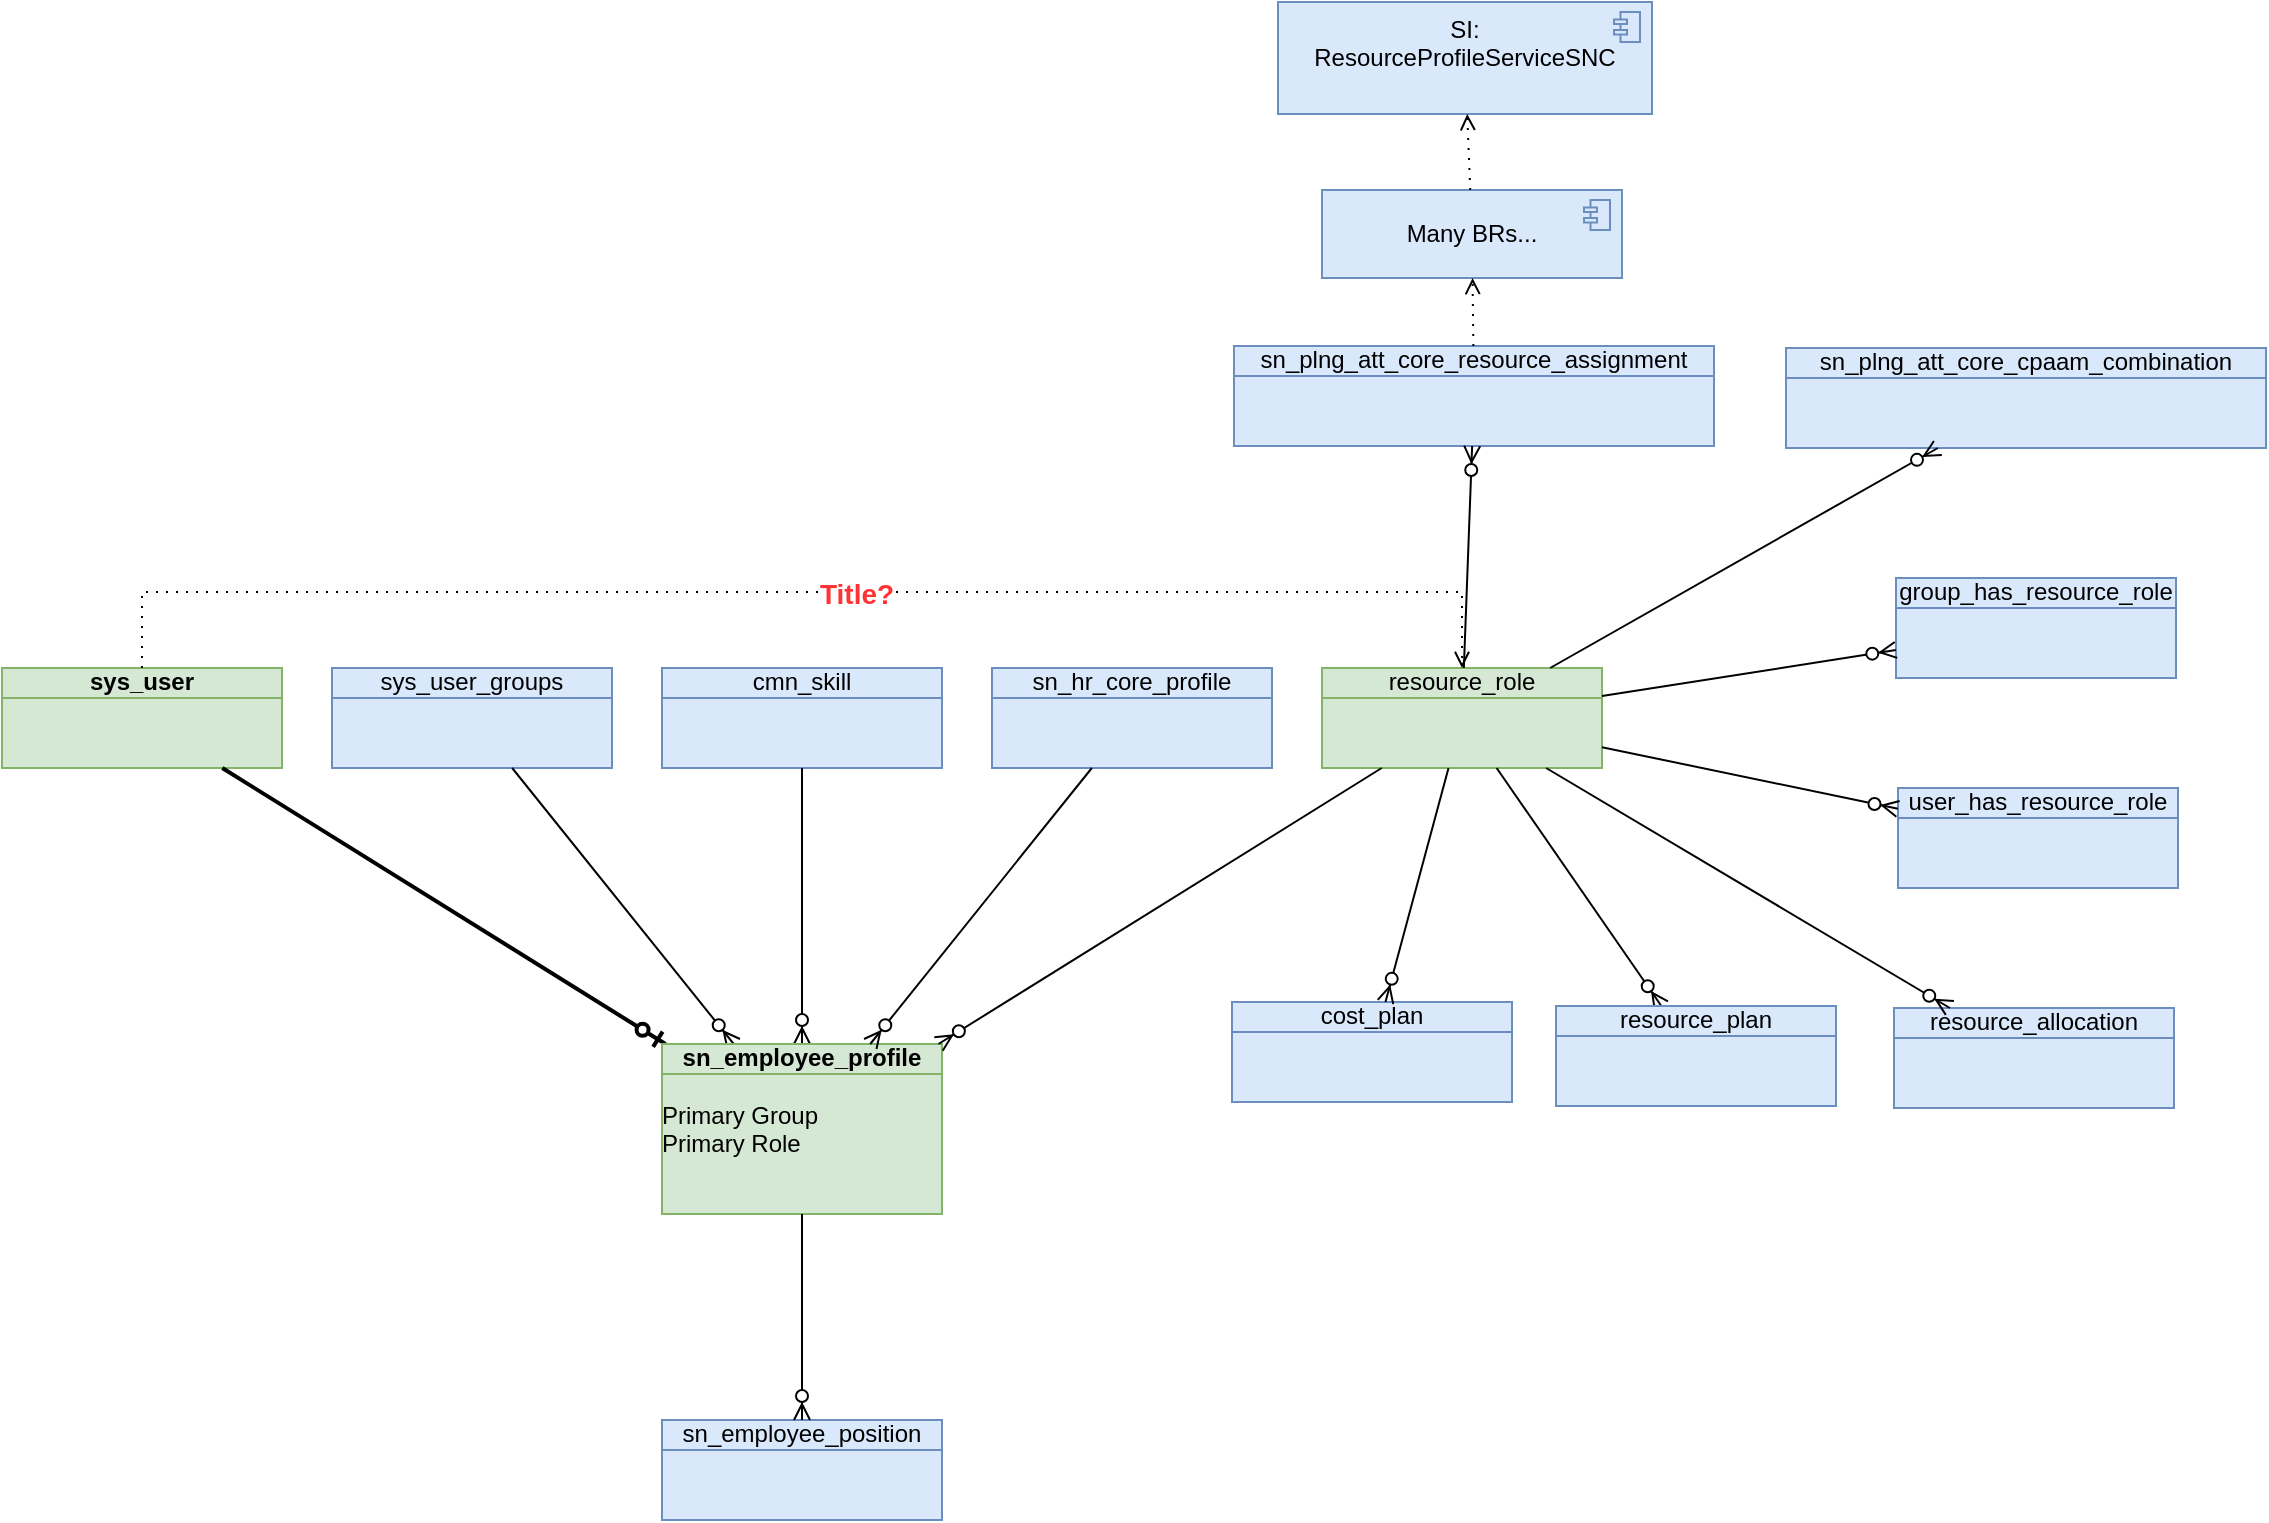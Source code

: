 <mxfile version="26.0.15" pages="2">
  <diagram name="em_profile" id="d97N8e0JE2c1j5f707Qw">
    <mxGraphModel dx="1408" dy="2824" grid="0" gridSize="10" guides="0" tooltips="1" connect="0" arrows="0" fold="1" page="1" pageScale="1" pageWidth="1169" pageHeight="827" math="0" shadow="0">
      <root>
        <mxCell id="4w6Gn6E8KWmjJ692-3vZ-0" />
        <mxCell id="4w6Gn6E8KWmjJ692-3vZ-1" parent="4w6Gn6E8KWmjJ692-3vZ-0" />
        <mxCell id="4w6Gn6E8KWmjJ692-3vZ-5" value="sys_user" style="html=1;outlineConnect=0;whiteSpace=wrap;fillColor=#d5e8d4;shape=mxgraph.archimate3.businessObject;overflow=fill;strokeColor=#82b366;fontStyle=1" parent="4w6Gn6E8KWmjJ692-3vZ-1" vertex="1">
          <mxGeometry x="19" y="-1291" width="140" height="50" as="geometry" />
        </mxCell>
        <mxCell id="4w6Gn6E8KWmjJ692-3vZ-6" value="" style="fontSize=12;html=1;endArrow=ERzeroToOne;endFill=0;rounded=0;fontStyle=1;strokeWidth=2;" parent="4w6Gn6E8KWmjJ692-3vZ-1" source="4w6Gn6E8KWmjJ692-3vZ-5" target="4w6Gn6E8KWmjJ692-3vZ-29" edge="1">
          <mxGeometry width="100" height="100" relative="1" as="geometry">
            <mxPoint x="192" y="-800" as="sourcePoint" />
            <mxPoint x="466" y="-1029" as="targetPoint" />
          </mxGeometry>
        </mxCell>
        <mxCell id="4w6Gn6E8KWmjJ692-3vZ-7" value="&lt;div&gt;sys_user_groups&lt;/div&gt;" style="html=1;outlineConnect=0;whiteSpace=wrap;fillColor=#dae8fc;shape=mxgraph.archimate3.businessObject;overflow=fill;strokeColor=#6c8ebf;" parent="4w6Gn6E8KWmjJ692-3vZ-1" vertex="1">
          <mxGeometry x="184" y="-1291" width="140" height="50" as="geometry" />
        </mxCell>
        <mxCell id="4w6Gn6E8KWmjJ692-3vZ-8" value="cmn_skill" style="html=1;outlineConnect=0;whiteSpace=wrap;fillColor=#dae8fc;shape=mxgraph.archimate3.businessObject;overflow=fill;strokeColor=#6c8ebf;" parent="4w6Gn6E8KWmjJ692-3vZ-1" vertex="1">
          <mxGeometry x="349" y="-1291" width="140" height="50" as="geometry" />
        </mxCell>
        <mxCell id="4w6Gn6E8KWmjJ692-3vZ-9" value="" style="fontSize=12;html=1;endArrow=ERzeroToMany;endFill=1;rounded=0;" parent="4w6Gn6E8KWmjJ692-3vZ-1" source="4w6Gn6E8KWmjJ692-3vZ-7" target="4w6Gn6E8KWmjJ692-3vZ-29" edge="1">
          <mxGeometry width="100" height="100" relative="1" as="geometry">
            <mxPoint x="945" y="-894" as="sourcePoint" />
            <mxPoint x="890" y="-1033" as="targetPoint" />
          </mxGeometry>
        </mxCell>
        <mxCell id="4w6Gn6E8KWmjJ692-3vZ-10" value="" style="fontSize=12;html=1;endArrow=ERzeroToMany;endFill=1;rounded=0;" parent="4w6Gn6E8KWmjJ692-3vZ-1" source="4w6Gn6E8KWmjJ692-3vZ-8" target="4w6Gn6E8KWmjJ692-3vZ-29" edge="1">
          <mxGeometry width="100" height="100" relative="1" as="geometry">
            <mxPoint x="147" y="-894" as="sourcePoint" />
            <mxPoint x="296.353" y="-1123" as="targetPoint" />
          </mxGeometry>
        </mxCell>
        <mxCell id="4w6Gn6E8KWmjJ692-3vZ-29" value="&lt;div&gt;sn_employee_profile&lt;/div&gt;&lt;div&gt;&lt;br&gt;&lt;/div&gt;&lt;div align=&quot;left&quot;&gt;&lt;span style=&quot;font-weight: normal;&quot;&gt;Primary Group&lt;/span&gt;&lt;/div&gt;&lt;div align=&quot;left&quot;&gt;&lt;span style=&quot;font-weight: normal;&quot;&gt;Primary Role&lt;/span&gt;&lt;br&gt;&lt;/div&gt;" style="html=1;outlineConnect=0;whiteSpace=wrap;fillColor=#d5e8d4;shape=mxgraph.archimate3.businessObject;overflow=fill;strokeColor=#82b366;fontStyle=1" parent="4w6Gn6E8KWmjJ692-3vZ-1" vertex="1">
          <mxGeometry x="349" y="-1103" width="140" height="85" as="geometry" />
        </mxCell>
        <mxCell id="4w6Gn6E8KWmjJ692-3vZ-30" value="&lt;div&gt;resource_role&lt;/div&gt;" style="html=1;outlineConnect=0;whiteSpace=wrap;fillColor=#d5e8d4;shape=mxgraph.archimate3.businessObject;overflow=fill;strokeColor=#82b366;" parent="4w6Gn6E8KWmjJ692-3vZ-1" vertex="1">
          <mxGeometry x="679" y="-1291" width="140" height="50" as="geometry" />
        </mxCell>
        <mxCell id="3O07Ml-EWj8RnMGS3ta7-0" value="sn_hr_core_profile" style="html=1;outlineConnect=0;whiteSpace=wrap;fillColor=#dae8fc;shape=mxgraph.archimate3.businessObject;overflow=fill;strokeColor=#6c8ebf;" parent="4w6Gn6E8KWmjJ692-3vZ-1" vertex="1">
          <mxGeometry x="514" y="-1291" width="140" height="50" as="geometry" />
        </mxCell>
        <mxCell id="3O07Ml-EWj8RnMGS3ta7-1" value="" style="fontSize=12;html=1;endArrow=ERzeroToMany;endFill=1;rounded=0;" parent="4w6Gn6E8KWmjJ692-3vZ-1" source="3O07Ml-EWj8RnMGS3ta7-0" target="4w6Gn6E8KWmjJ692-3vZ-29" edge="1">
          <mxGeometry width="100" height="100" relative="1" as="geometry">
            <mxPoint x="431" y="-1232" as="sourcePoint" />
            <mxPoint x="434" y="-1063" as="targetPoint" />
          </mxGeometry>
        </mxCell>
        <mxCell id="3O07Ml-EWj8RnMGS3ta7-2" value="" style="fontSize=12;html=1;endArrow=ERzeroToMany;endFill=1;rounded=0;" parent="4w6Gn6E8KWmjJ692-3vZ-1" source="4w6Gn6E8KWmjJ692-3vZ-30" target="4w6Gn6E8KWmjJ692-3vZ-29" edge="1">
          <mxGeometry width="100" height="100" relative="1" as="geometry">
            <mxPoint x="441" y="-1222" as="sourcePoint" />
            <mxPoint x="444" y="-1053" as="targetPoint" />
          </mxGeometry>
        </mxCell>
        <mxCell id="3O07Ml-EWj8RnMGS3ta7-3" value="sn_employee_position" style="html=1;outlineConnect=0;whiteSpace=wrap;fillColor=#dae8fc;shape=mxgraph.archimate3.businessObject;overflow=fill;strokeColor=#6c8ebf;" parent="4w6Gn6E8KWmjJ692-3vZ-1" vertex="1">
          <mxGeometry x="349" y="-915" width="140" height="50" as="geometry" />
        </mxCell>
        <mxCell id="3O07Ml-EWj8RnMGS3ta7-4" value="" style="fontSize=12;html=1;endArrow=ERzeroToMany;endFill=1;rounded=0;" parent="4w6Gn6E8KWmjJ692-3vZ-1" source="4w6Gn6E8KWmjJ692-3vZ-29" target="3O07Ml-EWj8RnMGS3ta7-3" edge="1">
          <mxGeometry width="100" height="100" relative="1" as="geometry">
            <mxPoint x="861" y="-1233" as="sourcePoint" />
            <mxPoint x="490" y="-1063" as="targetPoint" />
          </mxGeometry>
        </mxCell>
        <mxCell id="FMrTJflN7CP8rL19QtVt-0" value="cost_plan" style="html=1;outlineConnect=0;whiteSpace=wrap;fillColor=#dae8fc;shape=mxgraph.archimate3.businessObject;overflow=fill;strokeColor=#6c8ebf;" parent="4w6Gn6E8KWmjJ692-3vZ-1" vertex="1">
          <mxGeometry x="634" y="-1124" width="140" height="50" as="geometry" />
        </mxCell>
        <mxCell id="FMrTJflN7CP8rL19QtVt-1" value="" style="fontSize=12;html=1;endArrow=ERzeroToMany;endFill=1;rounded=0;" parent="4w6Gn6E8KWmjJ692-3vZ-1" source="4w6Gn6E8KWmjJ692-3vZ-30" target="FMrTJflN7CP8rL19QtVt-0" edge="1">
          <mxGeometry width="100" height="100" relative="1" as="geometry">
            <mxPoint x="715" y="-1231" as="sourcePoint" />
            <mxPoint x="473" y="-1093" as="targetPoint" />
          </mxGeometry>
        </mxCell>
        <mxCell id="FMrTJflN7CP8rL19QtVt-2" value="" style="fontSize=12;html=1;endArrow=ERzeroToMany;endFill=1;rounded=0;" parent="4w6Gn6E8KWmjJ692-3vZ-1" source="4w6Gn6E8KWmjJ692-3vZ-30" target="FMrTJflN7CP8rL19QtVt-3" edge="1">
          <mxGeometry width="100" height="100" relative="1" as="geometry">
            <mxPoint x="725" y="-1221" as="sourcePoint" />
            <mxPoint x="483" y="-1083" as="targetPoint" />
          </mxGeometry>
        </mxCell>
        <mxCell id="FMrTJflN7CP8rL19QtVt-3" value="resource_plan" style="html=1;outlineConnect=0;whiteSpace=wrap;fillColor=#dae8fc;shape=mxgraph.archimate3.businessObject;overflow=fill;strokeColor=#6c8ebf;" parent="4w6Gn6E8KWmjJ692-3vZ-1" vertex="1">
          <mxGeometry x="796" y="-1122" width="140" height="50" as="geometry" />
        </mxCell>
        <mxCell id="FMrTJflN7CP8rL19QtVt-4" value="resource_allocation" style="html=1;outlineConnect=0;whiteSpace=wrap;fillColor=#dae8fc;shape=mxgraph.archimate3.businessObject;overflow=fill;strokeColor=#6c8ebf;" parent="4w6Gn6E8KWmjJ692-3vZ-1" vertex="1">
          <mxGeometry x="965" y="-1121" width="140" height="50" as="geometry" />
        </mxCell>
        <mxCell id="FMrTJflN7CP8rL19QtVt-5" value="" style="fontSize=12;html=1;endArrow=ERzeroToMany;endFill=1;rounded=0;" parent="4w6Gn6E8KWmjJ692-3vZ-1" source="4w6Gn6E8KWmjJ692-3vZ-30" target="FMrTJflN7CP8rL19QtVt-4" edge="1">
          <mxGeometry width="100" height="100" relative="1" as="geometry">
            <mxPoint x="793" y="-1231" as="sourcePoint" />
            <mxPoint x="923" y="-1135" as="targetPoint" />
          </mxGeometry>
        </mxCell>
        <mxCell id="FMrTJflN7CP8rL19QtVt-6" value="sn_plng_att_core_resource_assignment" style="html=1;outlineConnect=0;whiteSpace=wrap;fillColor=#dae8fc;shape=mxgraph.archimate3.businessObject;overflow=fill;strokeColor=#6c8ebf;" parent="4w6Gn6E8KWmjJ692-3vZ-1" vertex="1">
          <mxGeometry x="635" y="-1452" width="240" height="50" as="geometry" />
        </mxCell>
        <mxCell id="FMrTJflN7CP8rL19QtVt-7" value="user_has_resource_role" style="html=1;outlineConnect=0;whiteSpace=wrap;fillColor=#dae8fc;shape=mxgraph.archimate3.businessObject;overflow=fill;strokeColor=#6c8ebf;" parent="4w6Gn6E8KWmjJ692-3vZ-1" vertex="1">
          <mxGeometry x="967" y="-1231" width="140" height="50" as="geometry" />
        </mxCell>
        <mxCell id="FMrTJflN7CP8rL19QtVt-8" value="group_has_resource_role" style="html=1;outlineConnect=0;whiteSpace=wrap;fillColor=#dae8fc;shape=mxgraph.archimate3.businessObject;overflow=fill;strokeColor=#6c8ebf;" parent="4w6Gn6E8KWmjJ692-3vZ-1" vertex="1">
          <mxGeometry x="966" y="-1336" width="140" height="50" as="geometry" />
        </mxCell>
        <mxCell id="FMrTJflN7CP8rL19QtVt-9" value="sn_plng_att_core_cpaam_combination" style="html=1;outlineConnect=0;whiteSpace=wrap;fillColor=#dae8fc;shape=mxgraph.archimate3.businessObject;overflow=fill;strokeColor=#6c8ebf;" parent="4w6Gn6E8KWmjJ692-3vZ-1" vertex="1">
          <mxGeometry x="911" y="-1451" width="240" height="50" as="geometry" />
        </mxCell>
        <mxCell id="FMrTJflN7CP8rL19QtVt-10" value="" style="fontSize=12;html=1;endArrow=ERzeroToMany;endFill=1;rounded=0;" parent="4w6Gn6E8KWmjJ692-3vZ-1" source="4w6Gn6E8KWmjJ692-3vZ-30" target="FMrTJflN7CP8rL19QtVt-6" edge="1">
          <mxGeometry width="100" height="100" relative="1" as="geometry">
            <mxPoint x="752" y="-1231" as="sourcePoint" />
            <mxPoint x="717" y="-1108" as="targetPoint" />
          </mxGeometry>
        </mxCell>
        <mxCell id="FMrTJflN7CP8rL19QtVt-11" value="" style="fontSize=12;html=1;endArrow=ERzeroToMany;endFill=1;rounded=0;" parent="4w6Gn6E8KWmjJ692-3vZ-1" source="4w6Gn6E8KWmjJ692-3vZ-30" target="FMrTJflN7CP8rL19QtVt-9" edge="1">
          <mxGeometry width="100" height="100" relative="1" as="geometry">
            <mxPoint x="762" y="-1221" as="sourcePoint" />
            <mxPoint x="727" y="-1098" as="targetPoint" />
          </mxGeometry>
        </mxCell>
        <mxCell id="FMrTJflN7CP8rL19QtVt-12" value="" style="fontSize=12;html=1;endArrow=ERzeroToMany;endFill=1;rounded=0;" parent="4w6Gn6E8KWmjJ692-3vZ-1" source="4w6Gn6E8KWmjJ692-3vZ-30" target="FMrTJflN7CP8rL19QtVt-8" edge="1">
          <mxGeometry width="100" height="100" relative="1" as="geometry">
            <mxPoint x="772" y="-1211" as="sourcePoint" />
            <mxPoint x="737" y="-1088" as="targetPoint" />
          </mxGeometry>
        </mxCell>
        <mxCell id="FMrTJflN7CP8rL19QtVt-13" value="" style="fontSize=12;html=1;endArrow=ERzeroToMany;endFill=1;rounded=0;" parent="4w6Gn6E8KWmjJ692-3vZ-1" source="4w6Gn6E8KWmjJ692-3vZ-30" target="FMrTJflN7CP8rL19QtVt-7" edge="1">
          <mxGeometry width="100" height="100" relative="1" as="geometry">
            <mxPoint x="782" y="-1201" as="sourcePoint" />
            <mxPoint x="747" y="-1078" as="targetPoint" />
          </mxGeometry>
        </mxCell>
        <mxCell id="FMrTJflN7CP8rL19QtVt-14" value="" style="html=1;endArrow=open;elbow=horizontal;endFill=0;dashed=1;dashPattern=1 4;rounded=0;edgeStyle=elbowEdgeStyle;" parent="4w6Gn6E8KWmjJ692-3vZ-1" source="4w6Gn6E8KWmjJ692-3vZ-5" target="4w6Gn6E8KWmjJ692-3vZ-30" edge="1">
          <mxGeometry width="160" relative="1" as="geometry">
            <mxPoint x="386" y="-1437" as="sourcePoint" />
            <mxPoint x="466" y="-1403" as="targetPoint" />
            <Array as="points">
              <mxPoint x="421" y="-1329" />
            </Array>
          </mxGeometry>
        </mxCell>
        <mxCell id="FMrTJflN7CP8rL19QtVt-15" value="&lt;b&gt;&lt;span style=&quot;color: rgb(255, 51, 51);&quot;&gt;&lt;font style=&quot;font-size: 14px;&quot;&gt;Title?&lt;/font&gt;&lt;/span&gt;&lt;/b&gt;" style="edgeLabel;html=1;align=center;verticalAlign=middle;resizable=0;points=[];" parent="FMrTJflN7CP8rL19QtVt-14" vertex="1" connectable="0">
          <mxGeometry x="0.073" y="-1" relative="1" as="geometry">
            <mxPoint as="offset" />
          </mxGeometry>
        </mxCell>
        <mxCell id="aZJZaJrtVICd7Us81ez5-0" value="Many BRs..." style="html=1;outlineConnect=0;whiteSpace=wrap;fillColor=#dae8fc;shape=mxgraph.archimate3.application;appType=comp;archiType=square;strokeColor=#6c8ebf;" vertex="1" parent="4w6Gn6E8KWmjJ692-3vZ-1">
          <mxGeometry x="679" y="-1530" width="150" height="44" as="geometry" />
        </mxCell>
        <mxCell id="aZJZaJrtVICd7Us81ez5-1" value="&lt;div&gt;SI: &lt;br&gt;&lt;/div&gt;&lt;div&gt;ResourceProfileServiceSNC&lt;/div&gt;" style="html=1;outlineConnect=0;whiteSpace=wrap;fillColor=#dae8fc;shape=mxgraph.archimate3.application;appType=comp;archiType=square;strokeColor=#6c8ebf;verticalAlign=top;" vertex="1" parent="4w6Gn6E8KWmjJ692-3vZ-1">
          <mxGeometry x="657" y="-1624" width="187" height="56" as="geometry" />
        </mxCell>
        <mxCell id="aZJZaJrtVICd7Us81ez5-2" value="" style="html=1;endArrow=open;elbow=horizontal;endFill=0;dashed=1;dashPattern=1 4;rounded=0;" edge="1" parent="4w6Gn6E8KWmjJ692-3vZ-1" source="FMrTJflN7CP8rL19QtVt-6" target="aZJZaJrtVICd7Us81ez5-0">
          <mxGeometry width="160" relative="1" as="geometry">
            <mxPoint x="99" y="-1281" as="sourcePoint" />
            <mxPoint x="759" y="-1281" as="targetPoint" />
          </mxGeometry>
        </mxCell>
        <mxCell id="aZJZaJrtVICd7Us81ez5-4" value="" style="html=1;endArrow=open;elbow=horizontal;endFill=0;dashed=1;dashPattern=1 4;rounded=0;" edge="1" parent="4w6Gn6E8KWmjJ692-3vZ-1" source="aZJZaJrtVICd7Us81ez5-0" target="aZJZaJrtVICd7Us81ez5-1">
          <mxGeometry width="160" relative="1" as="geometry">
            <mxPoint x="752" y="-1442" as="sourcePoint" />
            <mxPoint x="721" y="-1499" as="targetPoint" />
          </mxGeometry>
        </mxCell>
      </root>
    </mxGraphModel>
  </diagram>
  <diagram name="backup" id="sz_8OK9DjuwV77Zi9T6v">
    <mxGraphModel dx="1431" dy="2824" grid="0" gridSize="10" guides="0" tooltips="1" connect="0" arrows="0" fold="1" page="1" pageScale="1" pageWidth="1169" pageHeight="827" math="0" shadow="0">
      <root>
        <mxCell id="0" />
        <mxCell id="1" parent="0" />
        <mxCell id="XKZ_Q6WXGp6OMJcAYRlA-1" value="object_group" style="html=1;outlineConnect=0;whiteSpace=wrap;fillColor=#dae8fc;shape=mxgraph.archimate3.businessObject;overflow=fill;strokeColor=#6c8ebf;" vertex="1" parent="1">
          <mxGeometry x="298" y="-1441" width="217.5" height="76" as="geometry" />
        </mxCell>
        <mxCell id="XKZ_Q6WXGp6OMJcAYRlA-2" value="pm_project" style="html=1;outlineConnect=0;whiteSpace=wrap;fillColor=#dae8fc;shape=mxgraph.archimate3.businessObject;overflow=fill;strokeColor=#6c8ebf;" vertex="1" parent="1">
          <mxGeometry x="104" y="-1222" width="300" height="137" as="geometry" />
        </mxCell>
        <mxCell id="XKZ_Q6WXGp6OMJcAYRlA-3" value="" style="fontSize=12;html=1;endArrow=ERzeroToMany;endFill=1;rounded=0;" edge="1" parent="1" source="XKZ_Q6WXGp6OMJcAYRlA-2" target="XKZ_Q6WXGp6OMJcAYRlA-1">
          <mxGeometry width="100" height="100" relative="1" as="geometry">
            <mxPoint x="219" y="-1302" as="sourcePoint" />
            <mxPoint x="220" y="-1128" as="targetPoint" />
          </mxGeometry>
        </mxCell>
        <mxCell id="XKZ_Q6WXGp6OMJcAYRlA-4" value="sys_user" style="html=1;outlineConnect=0;whiteSpace=wrap;fillColor=#dae8fc;shape=mxgraph.archimate3.businessObject;overflow=fill;strokeColor=#6c8ebf;" vertex="1" parent="1">
          <mxGeometry x="836" y="-1230" width="217.5" height="76" as="geometry" />
        </mxCell>
        <mxCell id="XKZ_Q6WXGp6OMJcAYRlA-5" value="" style="fontSize=12;html=1;endArrow=ERzeroToMany;endFill=1;rounded=0;" edge="1" parent="1" source="XKZ_Q6WXGp6OMJcAYRlA-4" target="XKZ_Q6WXGp6OMJcAYRlA-6">
          <mxGeometry width="100" height="100" relative="1" as="geometry">
            <mxPoint x="375" y="-1118" as="sourcePoint" />
            <mxPoint x="649" y="-1347" as="targetPoint" />
          </mxGeometry>
        </mxCell>
        <mxCell id="XKZ_Q6WXGp6OMJcAYRlA-6" value="user_groups" style="html=1;outlineConnect=0;whiteSpace=wrap;fillColor=#dae8fc;shape=mxgraph.archimate3.businessObject;overflow=fill;strokeColor=#6c8ebf;" vertex="1" parent="1">
          <mxGeometry x="822" y="-1452" width="217.5" height="76" as="geometry" />
        </mxCell>
        <mxCell id="XKZ_Q6WXGp6OMJcAYRlA-7" value="groups" style="html=1;outlineConnect=0;whiteSpace=wrap;fillColor=#dae8fc;shape=mxgraph.archimate3.businessObject;overflow=fill;strokeColor=#6c8ebf;" vertex="1" parent="1">
          <mxGeometry x="640" y="-1620" width="217.5" height="76" as="geometry" />
        </mxCell>
        <mxCell id="XKZ_Q6WXGp6OMJcAYRlA-8" value="" style="fontSize=12;html=1;endArrow=ERzeroToMany;endFill=1;rounded=0;" edge="1" parent="1" source="XKZ_Q6WXGp6OMJcAYRlA-7" target="XKZ_Q6WXGp6OMJcAYRlA-6">
          <mxGeometry width="100" height="100" relative="1" as="geometry">
            <mxPoint x="1128" y="-1212" as="sourcePoint" />
            <mxPoint x="1073" y="-1351" as="targetPoint" />
          </mxGeometry>
        </mxCell>
        <mxCell id="XKZ_Q6WXGp6OMJcAYRlA-9" value="" style="fontSize=12;html=1;endArrow=ERzeroToMany;endFill=1;rounded=0;" edge="1" parent="1" source="XKZ_Q6WXGp6OMJcAYRlA-7" target="XKZ_Q6WXGp6OMJcAYRlA-1">
          <mxGeometry width="100" height="100" relative="1" as="geometry">
            <mxPoint x="330" y="-1212" as="sourcePoint" />
            <mxPoint x="615" y="-1347" as="targetPoint" />
          </mxGeometry>
        </mxCell>
        <mxCell id="XKZ_Q6WXGp6OMJcAYRlA-10" value="mapping" style="html=1;outlineConnect=0;whiteSpace=wrap;fillColor=#dae8fc;shape=mxgraph.archimate3.businessObject;overflow=fill;strokeColor=#6c8ebf;" vertex="1" parent="1">
          <mxGeometry x="6" y="-1642" width="311" height="172" as="geometry" />
        </mxCell>
        <mxCell id="XKZ_Q6WXGp6OMJcAYRlA-11" value="" style="shape=table;html=1;whiteSpace=wrap;startSize=0;container=1;collapsible=0;childLayout=tableLayout;strokeWidth=2;fillColor=#dae8fc;strokeColor=#6c8ebf;align=left;" vertex="1" parent="1">
          <mxGeometry x="39" y="-1591" width="256" height="76.75" as="geometry" />
        </mxCell>
        <mxCell id="XKZ_Q6WXGp6OMJcAYRlA-12" value="" style="shape=tableRow;horizontal=0;startSize=0;swimlaneHead=0;swimlaneBody=0;top=0;left=0;bottom=0;right=0;collapsible=0;dropTarget=0;fillColor=none;points=[[0,0.5],[1,0.5]];portConstraint=eastwest;" vertex="1" parent="XKZ_Q6WXGp6OMJcAYRlA-11">
          <mxGeometry width="256" height="24" as="geometry" />
        </mxCell>
        <mxCell id="XKZ_Q6WXGp6OMJcAYRlA-13" value="&lt;div style=&quot;text-align: left;&quot;&gt;&lt;span style=&quot;background-color: initial;&quot;&gt;BU&lt;/span&gt;&lt;/div&gt;" style="shape=partialRectangle;html=1;whiteSpace=wrap;connectable=0;fillColor=none;top=0;left=0;bottom=0;right=0;overflow=hidden;fontStyle=1" vertex="1" parent="XKZ_Q6WXGp6OMJcAYRlA-12">
          <mxGeometry width="128" height="24" as="geometry">
            <mxRectangle width="128" height="24" as="alternateBounds" />
          </mxGeometry>
        </mxCell>
        <mxCell id="XKZ_Q6WXGp6OMJcAYRlA-14" value="group" style="shape=partialRectangle;html=1;whiteSpace=wrap;connectable=0;fillColor=none;top=0;left=0;bottom=0;right=0;overflow=hidden;fontStyle=1" vertex="1" parent="XKZ_Q6WXGp6OMJcAYRlA-12">
          <mxGeometry x="128" width="128" height="24" as="geometry">
            <mxRectangle width="128" height="24" as="alternateBounds" />
          </mxGeometry>
        </mxCell>
        <mxCell id="XKZ_Q6WXGp6OMJcAYRlA-15" value="" style="shape=tableRow;horizontal=0;startSize=0;swimlaneHead=0;swimlaneBody=0;top=0;left=0;bottom=0;right=0;collapsible=0;dropTarget=0;fillColor=none;points=[[0,0.5],[1,0.5]];portConstraint=eastwest;" vertex="1" parent="XKZ_Q6WXGp6OMJcAYRlA-11">
          <mxGeometry y="24" width="256" height="26" as="geometry" />
        </mxCell>
        <mxCell id="XKZ_Q6WXGp6OMJcAYRlA-16" value="ABC" style="shape=partialRectangle;html=1;whiteSpace=wrap;connectable=0;fillColor=none;top=0;left=0;bottom=0;right=0;overflow=hidden;" vertex="1" parent="XKZ_Q6WXGp6OMJcAYRlA-15">
          <mxGeometry width="128" height="26" as="geometry">
            <mxRectangle width="128" height="26" as="alternateBounds" />
          </mxGeometry>
        </mxCell>
        <mxCell id="XKZ_Q6WXGp6OMJcAYRlA-17" value="groups1" style="shape=partialRectangle;html=1;whiteSpace=wrap;connectable=0;fillColor=none;top=0;left=0;bottom=0;right=0;overflow=hidden;" vertex="1" parent="XKZ_Q6WXGp6OMJcAYRlA-15">
          <mxGeometry x="128" width="128" height="26" as="geometry">
            <mxRectangle width="128" height="26" as="alternateBounds" />
          </mxGeometry>
        </mxCell>
        <mxCell id="XKZ_Q6WXGp6OMJcAYRlA-18" value="" style="shape=tableRow;horizontal=0;startSize=0;swimlaneHead=0;swimlaneBody=0;top=0;left=0;bottom=0;right=0;collapsible=0;dropTarget=0;fillColor=none;points=[[0,0.5],[1,0.5]];portConstraint=eastwest;" vertex="1" parent="XKZ_Q6WXGp6OMJcAYRlA-11">
          <mxGeometry y="50" width="256" height="27" as="geometry" />
        </mxCell>
        <mxCell id="XKZ_Q6WXGp6OMJcAYRlA-19" value="&lt;div style=&quot;text-align: left;&quot;&gt;&lt;br&gt;&lt;/div&gt;" style="shape=partialRectangle;html=1;whiteSpace=wrap;connectable=0;fillColor=none;top=0;left=0;bottom=0;right=0;overflow=hidden;" vertex="1" parent="XKZ_Q6WXGp6OMJcAYRlA-18">
          <mxGeometry width="128" height="27" as="geometry">
            <mxRectangle width="128" height="27" as="alternateBounds" />
          </mxGeometry>
        </mxCell>
        <mxCell id="XKZ_Q6WXGp6OMJcAYRlA-20" style="shape=partialRectangle;html=1;whiteSpace=wrap;connectable=0;fillColor=none;top=0;left=0;bottom=0;right=0;overflow=hidden;" vertex="1" parent="XKZ_Q6WXGp6OMJcAYRlA-18">
          <mxGeometry x="128" width="128" height="27" as="geometry">
            <mxRectangle width="128" height="27" as="alternateBounds" />
          </mxGeometry>
        </mxCell>
        <mxCell id="XKZ_Q6WXGp6OMJcAYRlA-21" value="" style="shape=table;html=1;whiteSpace=wrap;startSize=0;container=1;collapsible=0;childLayout=tableLayout;strokeWidth=2;fillColor=#dae8fc;strokeColor=#6c8ebf;align=left;" vertex="1" parent="1">
          <mxGeometry x="130" y="-1188" width="240" height="76.75" as="geometry" />
        </mxCell>
        <mxCell id="XKZ_Q6WXGp6OMJcAYRlA-22" value="" style="shape=tableRow;horizontal=0;startSize=0;swimlaneHead=0;swimlaneBody=0;top=0;left=0;bottom=0;right=0;collapsible=0;dropTarget=0;fillColor=none;points=[[0,0.5],[1,0.5]];portConstraint=eastwest;" vertex="1" parent="XKZ_Q6WXGp6OMJcAYRlA-21">
          <mxGeometry width="240" height="24" as="geometry" />
        </mxCell>
        <mxCell id="XKZ_Q6WXGp6OMJcAYRlA-23" value="&lt;div style=&quot;text-align: left;&quot;&gt;&lt;span style=&quot;background-color: initial;&quot;&gt;Data Separation Groups&lt;/span&gt;&lt;/div&gt;" style="shape=partialRectangle;html=1;whiteSpace=wrap;connectable=0;fillColor=none;top=0;left=0;bottom=0;right=0;overflow=hidden;fontStyle=1" vertex="1" parent="XKZ_Q6WXGp6OMJcAYRlA-22">
          <mxGeometry width="240" height="24" as="geometry">
            <mxRectangle width="240" height="24" as="alternateBounds" />
          </mxGeometry>
        </mxCell>
        <mxCell id="XKZ_Q6WXGp6OMJcAYRlA-24" value="" style="shape=tableRow;horizontal=0;startSize=0;swimlaneHead=0;swimlaneBody=0;top=0;left=0;bottom=0;right=0;collapsible=0;dropTarget=0;fillColor=none;points=[[0,0.5],[1,0.5]];portConstraint=eastwest;" vertex="1" parent="XKZ_Q6WXGp6OMJcAYRlA-21">
          <mxGeometry y="24" width="240" height="26" as="geometry" />
        </mxCell>
        <mxCell id="XKZ_Q6WXGp6OMJcAYRlA-25" value="group1, group2, group333" style="shape=partialRectangle;html=1;whiteSpace=wrap;connectable=0;fillColor=none;top=0;left=0;bottom=0;right=0;overflow=hidden;" vertex="1" parent="XKZ_Q6WXGp6OMJcAYRlA-24">
          <mxGeometry width="240" height="26" as="geometry">
            <mxRectangle width="240" height="26" as="alternateBounds" />
          </mxGeometry>
        </mxCell>
        <mxCell id="XKZ_Q6WXGp6OMJcAYRlA-26" value="" style="shape=tableRow;horizontal=0;startSize=0;swimlaneHead=0;swimlaneBody=0;top=0;left=0;bottom=0;right=0;collapsible=0;dropTarget=0;fillColor=none;points=[[0,0.5],[1,0.5]];portConstraint=eastwest;" vertex="1" parent="XKZ_Q6WXGp6OMJcAYRlA-21">
          <mxGeometry y="50" width="240" height="27" as="geometry" />
        </mxCell>
        <mxCell id="XKZ_Q6WXGp6OMJcAYRlA-27" value="&lt;div style=&quot;text-align: left;&quot;&gt;&lt;br&gt;&lt;/div&gt;" style="shape=partialRectangle;html=1;whiteSpace=wrap;connectable=0;fillColor=none;top=0;left=0;bottom=0;right=0;overflow=hidden;" vertex="1" parent="XKZ_Q6WXGp6OMJcAYRlA-26">
          <mxGeometry width="240" height="27" as="geometry">
            <mxRectangle width="240" height="27" as="alternateBounds" />
          </mxGeometry>
        </mxCell>
        <mxCell id="XKZ_Q6WXGp6OMJcAYRlA-28" value="sn_employee_profile" style="html=1;outlineConnect=0;whiteSpace=wrap;fillColor=#dae8fc;shape=mxgraph.archimate3.businessObject;overflow=fill;strokeColor=#6c8ebf;" vertex="1" parent="1">
          <mxGeometry x="580" y="-1030" width="217.5" height="76" as="geometry" />
        </mxCell>
        <mxCell id="XKZ_Q6WXGp6OMJcAYRlA-29" value="sn_hr_core_profile" style="html=1;outlineConnect=0;whiteSpace=wrap;fillColor=#dae8fc;shape=mxgraph.archimate3.businessObject;overflow=fill;strokeColor=#6c8ebf;" vertex="1" parent="1">
          <mxGeometry x="863" y="-1071" width="217.5" height="76" as="geometry" />
        </mxCell>
      </root>
    </mxGraphModel>
  </diagram>
</mxfile>
